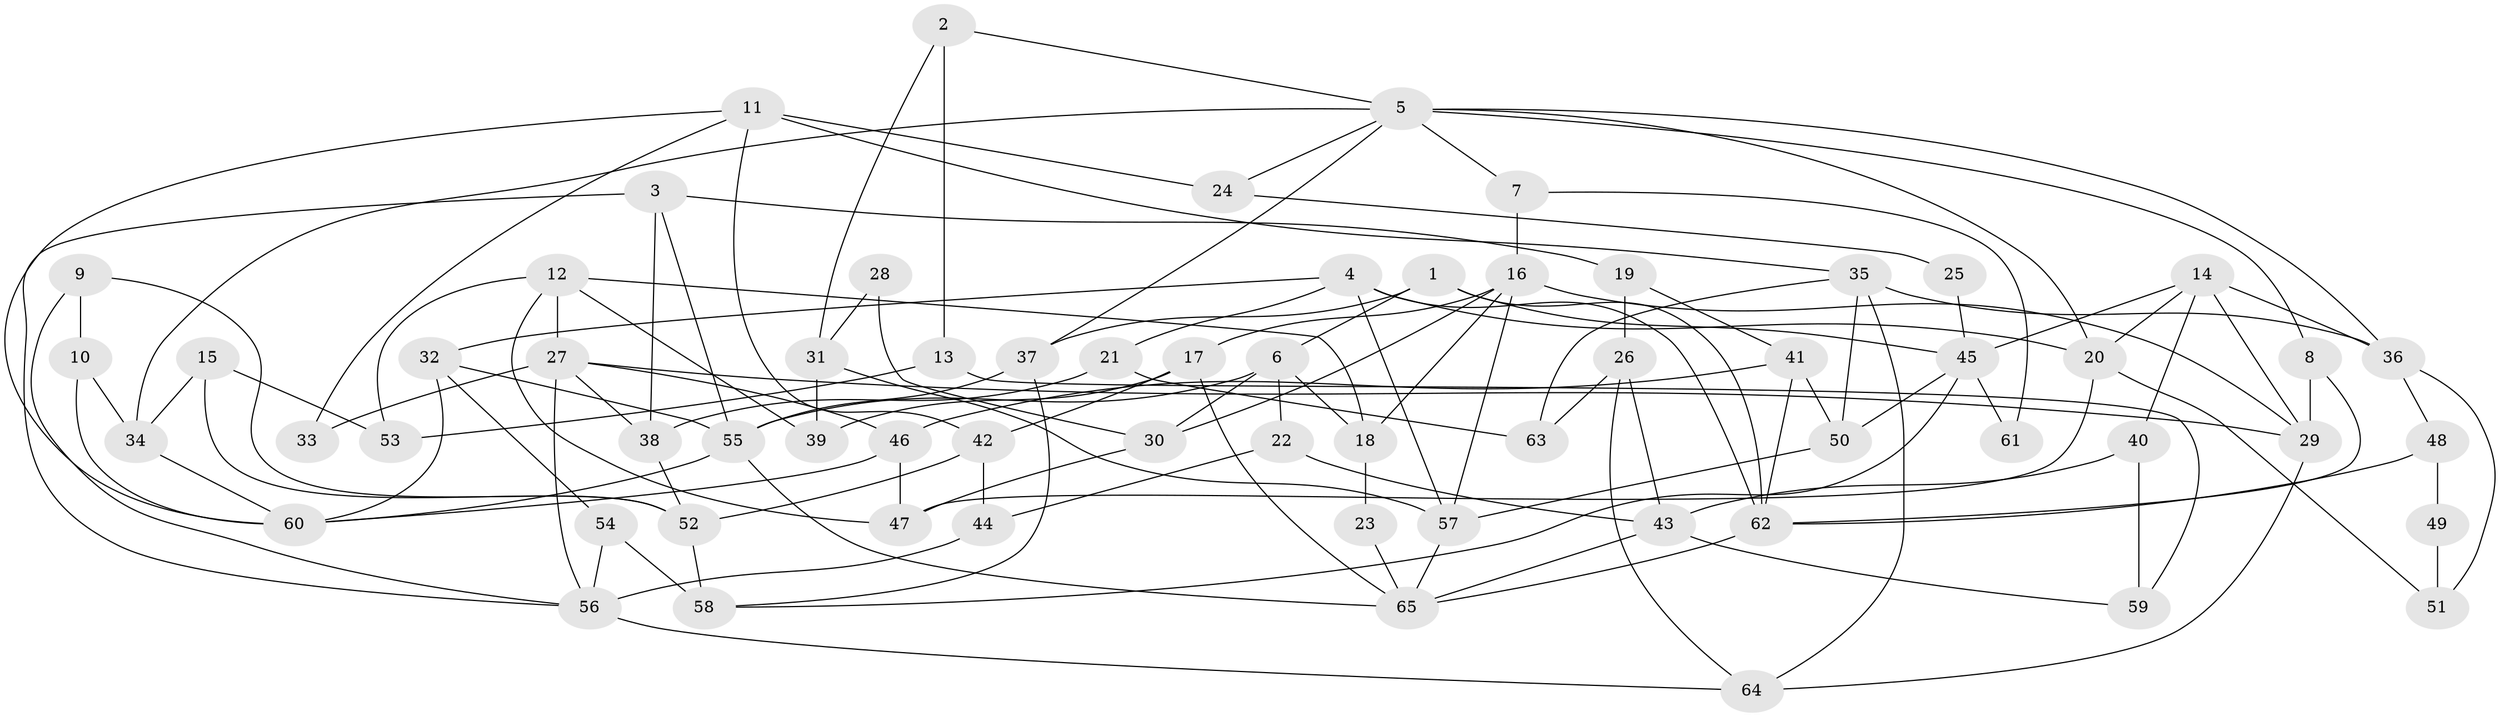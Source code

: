 // Generated by graph-tools (version 1.1) at 2025/26/03/09/25 03:26:19]
// undirected, 65 vertices, 130 edges
graph export_dot {
graph [start="1"]
  node [color=gray90,style=filled];
  1;
  2;
  3;
  4;
  5;
  6;
  7;
  8;
  9;
  10;
  11;
  12;
  13;
  14;
  15;
  16;
  17;
  18;
  19;
  20;
  21;
  22;
  23;
  24;
  25;
  26;
  27;
  28;
  29;
  30;
  31;
  32;
  33;
  34;
  35;
  36;
  37;
  38;
  39;
  40;
  41;
  42;
  43;
  44;
  45;
  46;
  47;
  48;
  49;
  50;
  51;
  52;
  53;
  54;
  55;
  56;
  57;
  58;
  59;
  60;
  61;
  62;
  63;
  64;
  65;
  1 -- 37;
  1 -- 6;
  1 -- 45;
  1 -- 62;
  2 -- 13;
  2 -- 31;
  2 -- 5;
  3 -- 19;
  3 -- 55;
  3 -- 38;
  3 -- 56;
  4 -- 62;
  4 -- 32;
  4 -- 20;
  4 -- 21;
  4 -- 57;
  5 -- 20;
  5 -- 7;
  5 -- 8;
  5 -- 24;
  5 -- 34;
  5 -- 36;
  5 -- 37;
  6 -- 18;
  6 -- 55;
  6 -- 22;
  6 -- 30;
  7 -- 16;
  7 -- 61;
  8 -- 62;
  8 -- 29;
  9 -- 56;
  9 -- 52;
  9 -- 10;
  10 -- 60;
  10 -- 34;
  11 -- 60;
  11 -- 35;
  11 -- 24;
  11 -- 33;
  11 -- 42;
  12 -- 27;
  12 -- 47;
  12 -- 18;
  12 -- 39;
  12 -- 53;
  13 -- 53;
  13 -- 59;
  14 -- 36;
  14 -- 45;
  14 -- 20;
  14 -- 29;
  14 -- 40;
  15 -- 52;
  15 -- 34;
  15 -- 53;
  16 -- 57;
  16 -- 29;
  16 -- 17;
  16 -- 18;
  16 -- 30;
  17 -- 65;
  17 -- 39;
  17 -- 42;
  18 -- 23;
  19 -- 41;
  19 -- 26;
  20 -- 47;
  20 -- 51;
  21 -- 38;
  21 -- 63;
  22 -- 44;
  22 -- 43;
  23 -- 65;
  24 -- 25;
  25 -- 45;
  26 -- 64;
  26 -- 43;
  26 -- 63;
  27 -- 38;
  27 -- 29;
  27 -- 33;
  27 -- 46;
  27 -- 56;
  28 -- 30;
  28 -- 31;
  29 -- 64;
  30 -- 47;
  31 -- 57;
  31 -- 39;
  32 -- 60;
  32 -- 55;
  32 -- 54;
  34 -- 60;
  35 -- 63;
  35 -- 64;
  35 -- 36;
  35 -- 50;
  36 -- 48;
  36 -- 51;
  37 -- 58;
  37 -- 55;
  38 -- 52;
  40 -- 43;
  40 -- 59;
  41 -- 46;
  41 -- 62;
  41 -- 50;
  42 -- 44;
  42 -- 52;
  43 -- 65;
  43 -- 59;
  44 -- 56;
  45 -- 50;
  45 -- 58;
  45 -- 61;
  46 -- 47;
  46 -- 60;
  48 -- 62;
  48 -- 49;
  49 -- 51;
  50 -- 57;
  52 -- 58;
  54 -- 56;
  54 -- 58;
  55 -- 60;
  55 -- 65;
  56 -- 64;
  57 -- 65;
  62 -- 65;
}
